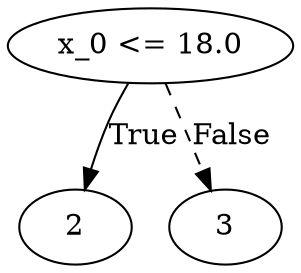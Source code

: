 digraph {
0 [label="x_0 <= 18.0"];
1 [label="2"];
0 -> 1 [label="True"];
2 [label="3"];
0 -> 2 [style="dashed", label="False"];

}